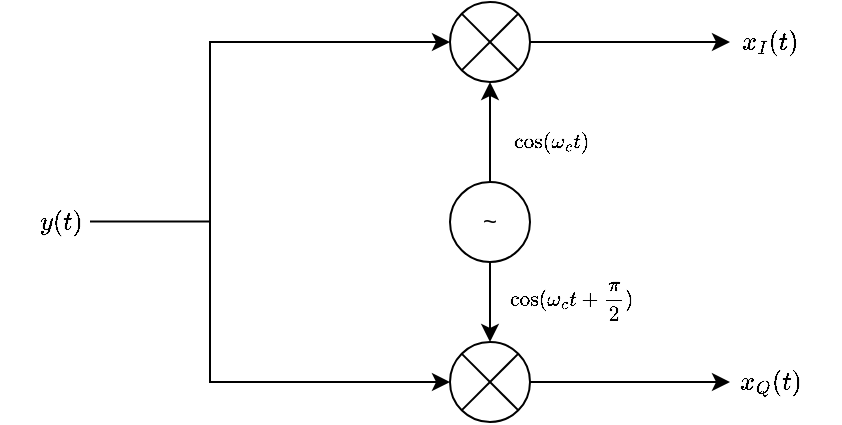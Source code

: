 <mxfile version="14.7.6" type="device"><diagram id="HyaJJC-kepzup_c_nsHI" name="Page-1"><mxGraphModel dx="981" dy="608" grid="1" gridSize="10" guides="1" tooltips="1" connect="1" arrows="1" fold="1" page="1" pageScale="1" pageWidth="850" pageHeight="1100" math="1" shadow="0"><root><mxCell id="0"/><mxCell id="1" parent="0"/><mxCell id="J98jwWJ1UppU5cClDZUI-12" style="edgeStyle=orthogonalEdgeStyle;rounded=0;orthogonalLoop=1;jettySize=auto;html=1;exitX=0;exitY=0.5;exitDx=0;exitDy=0;fontSize=9;entryX=0;entryY=0.5;entryDx=0;entryDy=0;" edge="1" parent="1" target="J98jwWJ1UppU5cClDZUI-1"><mxGeometry relative="1" as="geometry"><mxPoint x="300" y="370" as="sourcePoint"/><Array as="points"><mxPoint x="300" y="280"/></Array></mxGeometry></mxCell><mxCell id="J98jwWJ1UppU5cClDZUI-15" style="edgeStyle=orthogonalEdgeStyle;rounded=0;orthogonalLoop=1;jettySize=auto;html=1;exitX=1;exitY=0.5;exitDx=0;exitDy=0;fontSize=9;" edge="1" parent="1" source="J98jwWJ1UppU5cClDZUI-1"><mxGeometry relative="1" as="geometry"><mxPoint x="560" y="280" as="targetPoint"/></mxGeometry></mxCell><mxCell id="J98jwWJ1UppU5cClDZUI-1" value="" style="shape=sumEllipse;perimeter=ellipsePerimeter;whiteSpace=wrap;html=1;backgroundOutline=1;" vertex="1" parent="1"><mxGeometry x="420" y="260" width="40" height="40" as="geometry"/></mxCell><mxCell id="J98jwWJ1UppU5cClDZUI-13" style="edgeStyle=orthogonalEdgeStyle;rounded=0;orthogonalLoop=1;jettySize=auto;html=1;exitX=0;exitY=0.5;exitDx=0;exitDy=0;fontSize=9;entryX=0;entryY=0.5;entryDx=0;entryDy=0;" edge="1" parent="1" target="J98jwWJ1UppU5cClDZUI-2"><mxGeometry relative="1" as="geometry"><mxPoint x="300" y="370" as="sourcePoint"/><Array as="points"><mxPoint x="300" y="450"/></Array></mxGeometry></mxCell><mxCell id="J98jwWJ1UppU5cClDZUI-14" style="edgeStyle=orthogonalEdgeStyle;rounded=0;orthogonalLoop=1;jettySize=auto;html=1;exitX=1;exitY=0.5;exitDx=0;exitDy=0;fontSize=9;" edge="1" parent="1" source="J98jwWJ1UppU5cClDZUI-2"><mxGeometry relative="1" as="geometry"><mxPoint x="560" y="450" as="targetPoint"/></mxGeometry></mxCell><mxCell id="J98jwWJ1UppU5cClDZUI-2" value="" style="shape=sumEllipse;perimeter=ellipsePerimeter;whiteSpace=wrap;html=1;backgroundOutline=1;" vertex="1" parent="1"><mxGeometry x="420" y="430" width="40" height="40" as="geometry"/></mxCell><mxCell id="J98jwWJ1UppU5cClDZUI-5" style="edgeStyle=orthogonalEdgeStyle;rounded=0;orthogonalLoop=1;jettySize=auto;html=1;exitX=0.5;exitY=0;exitDx=0;exitDy=0;entryX=0.5;entryY=1;entryDx=0;entryDy=0;" edge="1" parent="1" source="J98jwWJ1UppU5cClDZUI-4" target="J98jwWJ1UppU5cClDZUI-1"><mxGeometry relative="1" as="geometry"><Array as="points"><mxPoint x="440" y="340"/><mxPoint x="440" y="340"/></Array></mxGeometry></mxCell><mxCell id="J98jwWJ1UppU5cClDZUI-8" value="$$\cos(\omega_c t)$$" style="edgeLabel;html=1;align=center;verticalAlign=middle;resizable=0;points=[];fontSize=9;" vertex="1" connectable="0" parent="J98jwWJ1UppU5cClDZUI-5"><mxGeometry x="-0.76" y="-1" relative="1" as="geometry"><mxPoint x="29" y="-14" as="offset"/></mxGeometry></mxCell><mxCell id="J98jwWJ1UppU5cClDZUI-7" style="edgeStyle=orthogonalEdgeStyle;rounded=0;orthogonalLoop=1;jettySize=auto;html=1;exitX=0.5;exitY=1;exitDx=0;exitDy=0;entryX=0.5;entryY=0;entryDx=0;entryDy=0;" edge="1" parent="1" source="J98jwWJ1UppU5cClDZUI-4" target="J98jwWJ1UppU5cClDZUI-2"><mxGeometry relative="1" as="geometry"/></mxCell><mxCell id="J98jwWJ1UppU5cClDZUI-4" value="~" style="ellipse;whiteSpace=wrap;html=1;aspect=fixed;" vertex="1" parent="1"><mxGeometry x="420" y="350" width="40" height="40" as="geometry"/></mxCell><mxCell id="J98jwWJ1UppU5cClDZUI-9" value="$$\cos(\omega_c t + \frac{\pi}{2})$$" style="edgeLabel;html=1;align=center;verticalAlign=middle;resizable=0;points=[];fontSize=9;" vertex="1" connectable="0" parent="1"><mxGeometry x="449.998" y="409.997" as="geometry"><mxPoint x="30" y="-1" as="offset"/></mxGeometry></mxCell><mxCell id="J98jwWJ1UppU5cClDZUI-11" value="" style="endArrow=none;html=1;fontSize=9;" edge="1" parent="1"><mxGeometry width="50" height="50" relative="1" as="geometry"><mxPoint x="240" y="369.71" as="sourcePoint"/><mxPoint x="300" y="369.71" as="targetPoint"/></mxGeometry></mxCell><mxCell id="J98jwWJ1UppU5cClDZUI-16" value="$$x_I(t)$$" style="text;html=1;align=center;verticalAlign=middle;resizable=0;points=[];autosize=1;strokeColor=none;fontSize=11;" vertex="1" parent="1"><mxGeometry x="545" y="270" width="70" height="20" as="geometry"/></mxCell><mxCell id="J98jwWJ1UppU5cClDZUI-17" value="$$x_Q(t)$$" style="text;html=1;align=center;verticalAlign=middle;resizable=0;points=[];autosize=1;strokeColor=none;fontSize=11;" vertex="1" parent="1"><mxGeometry x="545" y="440" width="70" height="20" as="geometry"/></mxCell><mxCell id="J98jwWJ1UppU5cClDZUI-18" value="$$y(t)$$" style="text;html=1;align=center;verticalAlign=middle;resizable=0;points=[];autosize=1;strokeColor=none;fontSize=11;" vertex="1" parent="1"><mxGeometry x="195" y="360" width="60" height="20" as="geometry"/></mxCell></root></mxGraphModel></diagram></mxfile>